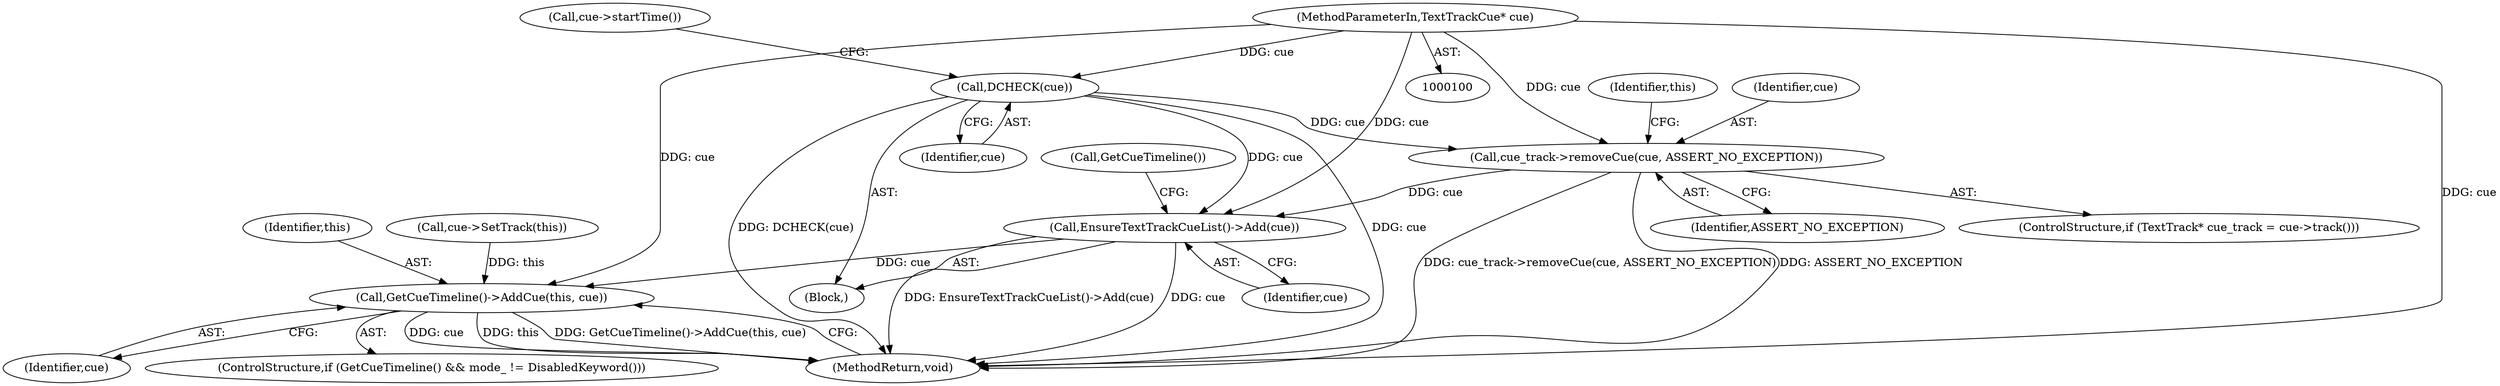 digraph "0_Chrome_53f1c0f95e568d4b6b184904f98cfde2833c603c_0@API" {
"1000118" [label="(Call,cue_track->removeCue(cue, ASSERT_NO_EXCEPTION))"];
"1000103" [label="(Call,DCHECK(cue))"];
"1000101" [label="(MethodParameterIn,TextTrackCue* cue)"];
"1000123" [label="(Call,EnsureTextTrackCueList()->Add(cue))"];
"1000131" [label="(Call,GetCueTimeline()->AddCue(this, cue))"];
"1000124" [label="(Identifier,cue)"];
"1000121" [label="(Call,cue->SetTrack(this))"];
"1000133" [label="(Identifier,cue)"];
"1000134" [label="(MethodReturn,void)"];
"1000104" [label="(Identifier,cue)"];
"1000131" [label="(Call,GetCueTimeline()->AddCue(this, cue))"];
"1000132" [label="(Identifier,this)"];
"1000125" [label="(ControlStructure,if (GetCueTimeline() && mode_ != DisabledKeyword()))"];
"1000127" [label="(Call,GetCueTimeline())"];
"1000112" [label="(ControlStructure,if (TextTrack* cue_track = cue->track()))"];
"1000120" [label="(Identifier,ASSERT_NO_EXCEPTION)"];
"1000103" [label="(Call,DCHECK(cue))"];
"1000122" [label="(Identifier,this)"];
"1000119" [label="(Identifier,cue)"];
"1000118" [label="(Call,cue_track->removeCue(cue, ASSERT_NO_EXCEPTION))"];
"1000101" [label="(MethodParameterIn,TextTrackCue* cue)"];
"1000102" [label="(Block,)"];
"1000108" [label="(Call,cue->startTime())"];
"1000123" [label="(Call,EnsureTextTrackCueList()->Add(cue))"];
"1000118" -> "1000112"  [label="AST: "];
"1000118" -> "1000120"  [label="CFG: "];
"1000119" -> "1000118"  [label="AST: "];
"1000120" -> "1000118"  [label="AST: "];
"1000122" -> "1000118"  [label="CFG: "];
"1000118" -> "1000134"  [label="DDG: cue_track->removeCue(cue, ASSERT_NO_EXCEPTION)"];
"1000118" -> "1000134"  [label="DDG: ASSERT_NO_EXCEPTION"];
"1000103" -> "1000118"  [label="DDG: cue"];
"1000101" -> "1000118"  [label="DDG: cue"];
"1000118" -> "1000123"  [label="DDG: cue"];
"1000103" -> "1000102"  [label="AST: "];
"1000103" -> "1000104"  [label="CFG: "];
"1000104" -> "1000103"  [label="AST: "];
"1000108" -> "1000103"  [label="CFG: "];
"1000103" -> "1000134"  [label="DDG: cue"];
"1000103" -> "1000134"  [label="DDG: DCHECK(cue)"];
"1000101" -> "1000103"  [label="DDG: cue"];
"1000103" -> "1000123"  [label="DDG: cue"];
"1000101" -> "1000100"  [label="AST: "];
"1000101" -> "1000134"  [label="DDG: cue"];
"1000101" -> "1000123"  [label="DDG: cue"];
"1000101" -> "1000131"  [label="DDG: cue"];
"1000123" -> "1000102"  [label="AST: "];
"1000123" -> "1000124"  [label="CFG: "];
"1000124" -> "1000123"  [label="AST: "];
"1000127" -> "1000123"  [label="CFG: "];
"1000123" -> "1000134"  [label="DDG: EnsureTextTrackCueList()->Add(cue)"];
"1000123" -> "1000134"  [label="DDG: cue"];
"1000123" -> "1000131"  [label="DDG: cue"];
"1000131" -> "1000125"  [label="AST: "];
"1000131" -> "1000133"  [label="CFG: "];
"1000132" -> "1000131"  [label="AST: "];
"1000133" -> "1000131"  [label="AST: "];
"1000134" -> "1000131"  [label="CFG: "];
"1000131" -> "1000134"  [label="DDG: cue"];
"1000131" -> "1000134"  [label="DDG: this"];
"1000131" -> "1000134"  [label="DDG: GetCueTimeline()->AddCue(this, cue)"];
"1000121" -> "1000131"  [label="DDG: this"];
}
